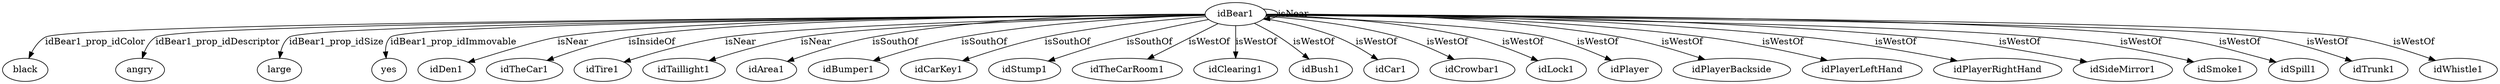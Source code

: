 digraph  {
idBear1 [node_type=entity_node];
black [node_type=property_node];
angry [node_type=property_node];
large [node_type=property_node];
yes [node_type=property_node];
idDen1 [node_type=entity_node];
idTheCar1 [node_type=entity_node];
idTire1 [node_type=entity_node];
idTaillight1 [node_type=entity_node];
idArea1 [node_type=entity_node];
idBumper1 [node_type=entity_node];
idCarKey1 [node_type=entity_node];
idStump1 [node_type=entity_node];
idTheCarRoom1 [node_type=entity_node];
idClearing1 [node_type=entity_node];
idBush1 [node_type=entity_node];
idCar1 [node_type=entity_node];
idCrowbar1 [node_type=entity_node];
idLock1 [node_type=entity_node];
idPlayer [node_type=entity_node];
idPlayerBackside [node_type=entity_node];
idPlayerLeftHand [node_type=entity_node];
idPlayerRightHand [node_type=entity_node];
idSideMirror1 [node_type=entity_node];
idSmoke1 [node_type=entity_node];
idSpill1 [node_type=entity_node];
idTrunk1 [node_type=entity_node];
idWhistle1 [node_type=entity_node];
idBear1 -> black  [edge_type=property, label=idBear1_prop_idColor];
idBear1 -> angry  [edge_type=property, label=idBear1_prop_idDescriptor];
idBear1 -> large  [edge_type=property, label=idBear1_prop_idSize];
idBear1 -> yes  [edge_type=property, label=idBear1_prop_idImmovable];
idBear1 -> idDen1  [edge_type=relationship, label=isNear];
idBear1 -> idTheCar1  [edge_type=relationship, label=isInsideOf];
idBear1 -> idBear1  [edge_type=relationship, label=isNear];
idBear1 -> idTire1  [edge_type=relationship, label=isNear];
idBear1 -> idTaillight1  [edge_type=relationship, label=isNear];
idBear1 -> idArea1  [edge_type=relationship, label=isSouthOf];
idBear1 -> idBumper1  [edge_type=relationship, label=isSouthOf];
idBear1 -> idCarKey1  [edge_type=relationship, label=isSouthOf];
idBear1 -> idStump1  [edge_type=relationship, label=isSouthOf];
idBear1 -> idTheCarRoom1  [edge_type=relationship, label=isWestOf];
idBear1 -> idClearing1  [edge_type=relationship, label=isWestOf];
idBear1 -> idBush1  [edge_type=relationship, label=isWestOf];
idBear1 -> idCar1  [edge_type=relationship, label=isWestOf];
idBear1 -> idCrowbar1  [edge_type=relationship, label=isWestOf];
idBear1 -> idLock1  [edge_type=relationship, label=isWestOf];
idBear1 -> idPlayer  [edge_type=relationship, label=isWestOf];
idBear1 -> idPlayerBackside  [edge_type=relationship, label=isWestOf];
idBear1 -> idPlayerLeftHand  [edge_type=relationship, label=isWestOf];
idBear1 -> idPlayerRightHand  [edge_type=relationship, label=isWestOf];
idBear1 -> idSideMirror1  [edge_type=relationship, label=isWestOf];
idBear1 -> idSmoke1  [edge_type=relationship, label=isWestOf];
idBear1 -> idSpill1  [edge_type=relationship, label=isWestOf];
idBear1 -> idTrunk1  [edge_type=relationship, label=isWestOf];
idBear1 -> idWhistle1  [edge_type=relationship, label=isWestOf];
}
